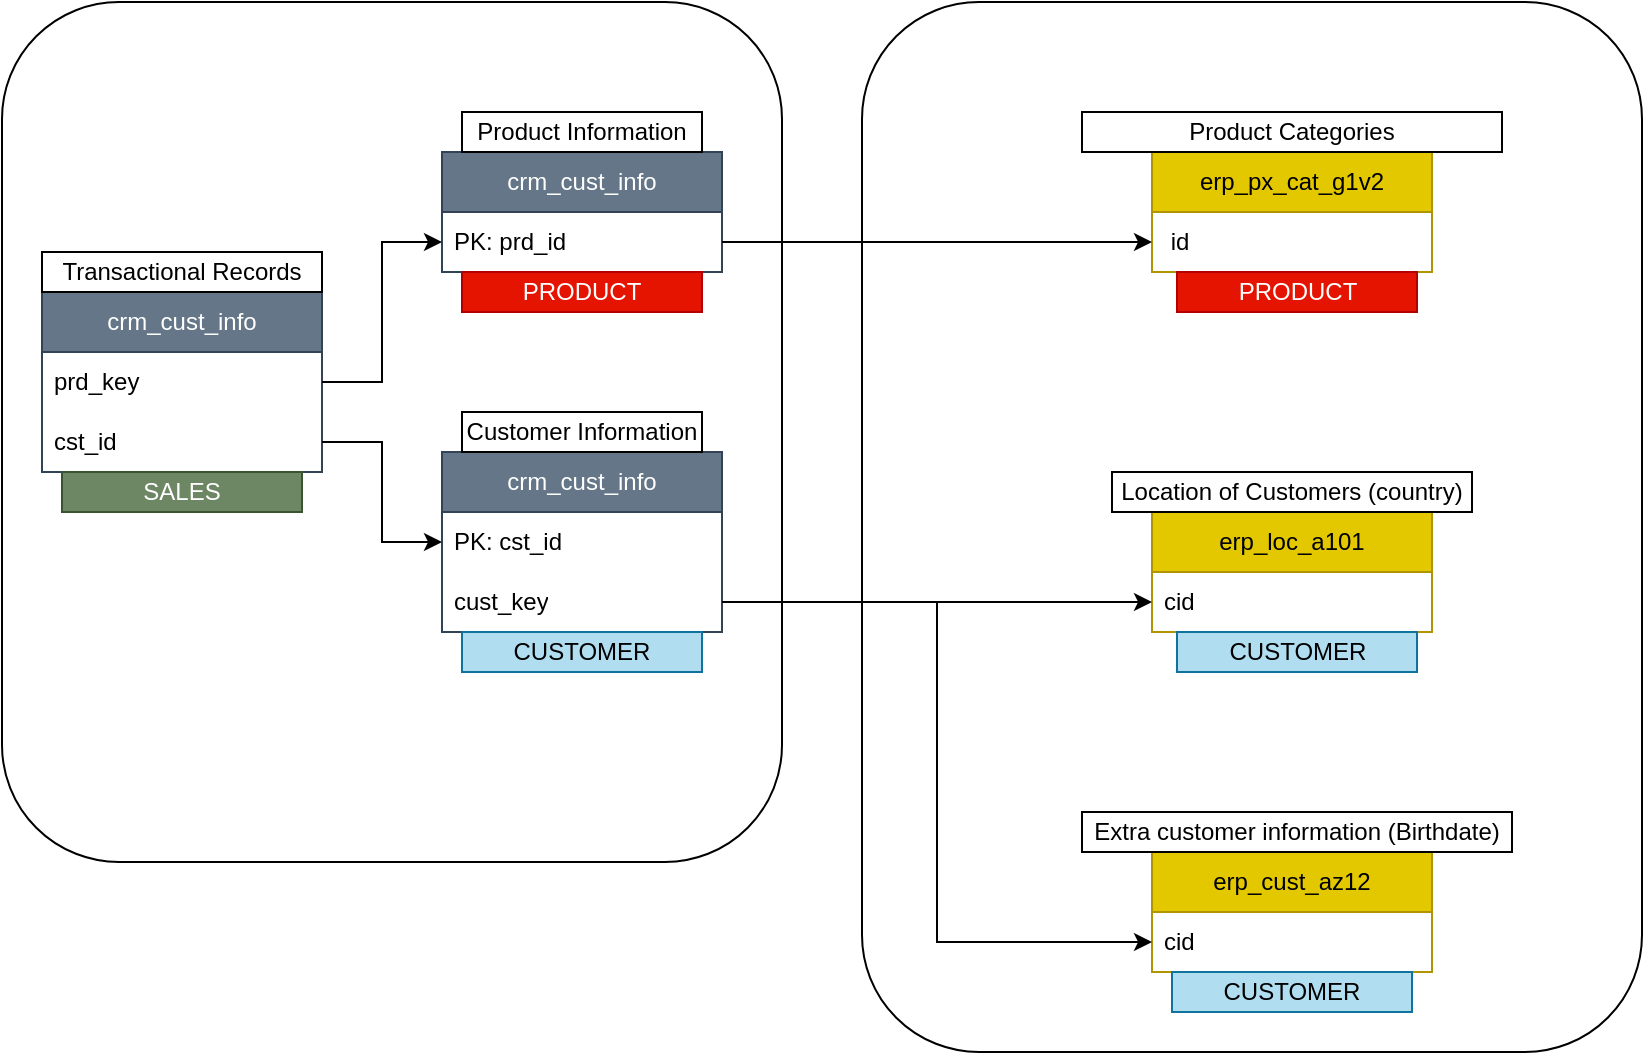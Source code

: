 <mxfile version="26.2.13">
  <diagram name="Page-1" id="ezdzqgArGskSTKTQgWVX">
    <mxGraphModel dx="948" dy="644" grid="1" gridSize="10" guides="1" tooltips="1" connect="1" arrows="1" fold="1" page="1" pageScale="1" pageWidth="827" pageHeight="1169" math="0" shadow="0">
      <root>
        <mxCell id="0" />
        <mxCell id="1" parent="0" />
        <mxCell id="2SV65qm75TuYQeTb2wNc-1" value="crm_cust_info" style="swimlane;fontStyle=0;childLayout=stackLayout;horizontal=1;startSize=30;horizontalStack=0;resizeParent=1;resizeParentMax=0;resizeLast=0;collapsible=1;marginBottom=0;whiteSpace=wrap;html=1;fillColor=#647687;fontColor=#ffffff;strokeColor=#314354;" vertex="1" parent="1">
          <mxGeometry x="240" y="290" width="140" height="90" as="geometry" />
        </mxCell>
        <mxCell id="2SV65qm75TuYQeTb2wNc-2" value="PK: cst_id" style="text;strokeColor=none;fillColor=none;align=left;verticalAlign=middle;spacingLeft=4;spacingRight=4;overflow=hidden;points=[[0,0.5],[1,0.5]];portConstraint=eastwest;rotatable=0;whiteSpace=wrap;html=1;" vertex="1" parent="2SV65qm75TuYQeTb2wNc-1">
          <mxGeometry y="30" width="140" height="30" as="geometry" />
        </mxCell>
        <mxCell id="2SV65qm75TuYQeTb2wNc-19" value="cust_key" style="text;strokeColor=none;fillColor=none;align=left;verticalAlign=middle;spacingLeft=4;spacingRight=4;overflow=hidden;points=[[0,0.5],[1,0.5]];portConstraint=eastwest;rotatable=0;whiteSpace=wrap;html=1;" vertex="1" parent="2SV65qm75TuYQeTb2wNc-1">
          <mxGeometry y="60" width="140" height="30" as="geometry" />
        </mxCell>
        <mxCell id="2SV65qm75TuYQeTb2wNc-5" value="Customer Information" style="rounded=0;whiteSpace=wrap;html=1;" vertex="1" parent="1">
          <mxGeometry x="250" y="270" width="120" height="20" as="geometry" />
        </mxCell>
        <mxCell id="2SV65qm75TuYQeTb2wNc-7" value="crm_cust_info" style="swimlane;fontStyle=0;childLayout=stackLayout;horizontal=1;startSize=30;horizontalStack=0;resizeParent=1;resizeParentMax=0;resizeLast=0;collapsible=1;marginBottom=0;whiteSpace=wrap;html=1;fillColor=#647687;fontColor=#ffffff;strokeColor=#314354;" vertex="1" parent="1">
          <mxGeometry x="240" y="140" width="140" height="60" as="geometry" />
        </mxCell>
        <mxCell id="2SV65qm75TuYQeTb2wNc-8" value="PK: prd_id" style="text;strokeColor=none;fillColor=none;align=left;verticalAlign=middle;spacingLeft=4;spacingRight=4;overflow=hidden;points=[[0,0.5],[1,0.5]];portConstraint=eastwest;rotatable=0;whiteSpace=wrap;html=1;" vertex="1" parent="2SV65qm75TuYQeTb2wNc-7">
          <mxGeometry y="30" width="140" height="30" as="geometry" />
        </mxCell>
        <mxCell id="2SV65qm75TuYQeTb2wNc-9" value="Product Information" style="rounded=0;whiteSpace=wrap;html=1;" vertex="1" parent="1">
          <mxGeometry x="250" y="120" width="120" height="20" as="geometry" />
        </mxCell>
        <mxCell id="2SV65qm75TuYQeTb2wNc-10" value="crm_cust_info" style="swimlane;fontStyle=0;childLayout=stackLayout;horizontal=1;startSize=30;horizontalStack=0;resizeParent=1;resizeParentMax=0;resizeLast=0;collapsible=1;marginBottom=0;whiteSpace=wrap;html=1;fillColor=#647687;fontColor=#ffffff;strokeColor=#314354;" vertex="1" parent="1">
          <mxGeometry x="40" y="210" width="140" height="90" as="geometry" />
        </mxCell>
        <mxCell id="2SV65qm75TuYQeTb2wNc-11" value="prd_key" style="text;strokeColor=none;fillColor=none;align=left;verticalAlign=middle;spacingLeft=4;spacingRight=4;overflow=hidden;points=[[0,0.5],[1,0.5]];portConstraint=eastwest;rotatable=0;whiteSpace=wrap;html=1;" vertex="1" parent="2SV65qm75TuYQeTb2wNc-10">
          <mxGeometry y="30" width="140" height="30" as="geometry" />
        </mxCell>
        <mxCell id="2SV65qm75TuYQeTb2wNc-13" value="cst_id" style="text;strokeColor=none;fillColor=none;align=left;verticalAlign=middle;spacingLeft=4;spacingRight=4;overflow=hidden;points=[[0,0.5],[1,0.5]];portConstraint=eastwest;rotatable=0;whiteSpace=wrap;html=1;" vertex="1" parent="2SV65qm75TuYQeTb2wNc-10">
          <mxGeometry y="60" width="140" height="30" as="geometry" />
        </mxCell>
        <mxCell id="2SV65qm75TuYQeTb2wNc-12" value="Transactional Records" style="rounded=0;whiteSpace=wrap;html=1;" vertex="1" parent="1">
          <mxGeometry x="40" y="190" width="140" height="20" as="geometry" />
        </mxCell>
        <mxCell id="2SV65qm75TuYQeTb2wNc-14" style="edgeStyle=orthogonalEdgeStyle;rounded=0;orthogonalLoop=1;jettySize=auto;html=1;entryX=0;entryY=0.5;entryDx=0;entryDy=0;" edge="1" parent="1" source="2SV65qm75TuYQeTb2wNc-13" target="2SV65qm75TuYQeTb2wNc-2">
          <mxGeometry relative="1" as="geometry" />
        </mxCell>
        <mxCell id="2SV65qm75TuYQeTb2wNc-15" style="edgeStyle=orthogonalEdgeStyle;rounded=0;orthogonalLoop=1;jettySize=auto;html=1;entryX=0;entryY=0.5;entryDx=0;entryDy=0;" edge="1" parent="1" source="2SV65qm75TuYQeTb2wNc-11" target="2SV65qm75TuYQeTb2wNc-8">
          <mxGeometry relative="1" as="geometry" />
        </mxCell>
        <mxCell id="2SV65qm75TuYQeTb2wNc-16" value="erp_px_cat_g1v2" style="swimlane;fontStyle=0;childLayout=stackLayout;horizontal=1;startSize=30;horizontalStack=0;resizeParent=1;resizeParentMax=0;resizeLast=0;collapsible=1;marginBottom=0;whiteSpace=wrap;html=1;fillColor=#e3c800;fontColor=#000000;strokeColor=#B09500;" vertex="1" parent="1">
          <mxGeometry x="595" y="140" width="140" height="60" as="geometry" />
        </mxCell>
        <mxCell id="2SV65qm75TuYQeTb2wNc-17" value="&amp;nbsp;id" style="text;strokeColor=none;fillColor=none;align=left;verticalAlign=middle;spacingLeft=4;spacingRight=4;overflow=hidden;points=[[0,0.5],[1,0.5]];portConstraint=eastwest;rotatable=0;whiteSpace=wrap;html=1;" vertex="1" parent="2SV65qm75TuYQeTb2wNc-16">
          <mxGeometry y="30" width="140" height="30" as="geometry" />
        </mxCell>
        <mxCell id="2SV65qm75TuYQeTb2wNc-18" value="Product Categories" style="rounded=0;whiteSpace=wrap;html=1;" vertex="1" parent="1">
          <mxGeometry x="560" y="120" width="210" height="20" as="geometry" />
        </mxCell>
        <mxCell id="2SV65qm75TuYQeTb2wNc-21" value="erp_loc_a101" style="swimlane;fontStyle=0;childLayout=stackLayout;horizontal=1;startSize=30;horizontalStack=0;resizeParent=1;resizeParentMax=0;resizeLast=0;collapsible=1;marginBottom=0;whiteSpace=wrap;html=1;fillColor=#e3c800;fontColor=#000000;strokeColor=#B09500;" vertex="1" parent="1">
          <mxGeometry x="595" y="320" width="140" height="60" as="geometry" />
        </mxCell>
        <mxCell id="2SV65qm75TuYQeTb2wNc-22" value="cid" style="text;strokeColor=none;fillColor=none;align=left;verticalAlign=middle;spacingLeft=4;spacingRight=4;overflow=hidden;points=[[0,0.5],[1,0.5]];portConstraint=eastwest;rotatable=0;whiteSpace=wrap;html=1;" vertex="1" parent="2SV65qm75TuYQeTb2wNc-21">
          <mxGeometry y="30" width="140" height="30" as="geometry" />
        </mxCell>
        <mxCell id="2SV65qm75TuYQeTb2wNc-23" value="Location of Customers (country)" style="rounded=0;whiteSpace=wrap;html=1;" vertex="1" parent="1">
          <mxGeometry x="575" y="300" width="180" height="20" as="geometry" />
        </mxCell>
        <mxCell id="2SV65qm75TuYQeTb2wNc-24" style="edgeStyle=orthogonalEdgeStyle;rounded=0;orthogonalLoop=1;jettySize=auto;html=1;entryX=0;entryY=0.5;entryDx=0;entryDy=0;" edge="1" parent="1" source="2SV65qm75TuYQeTb2wNc-19" target="2SV65qm75TuYQeTb2wNc-22">
          <mxGeometry relative="1" as="geometry" />
        </mxCell>
        <mxCell id="2SV65qm75TuYQeTb2wNc-25" value="erp_cust_az12" style="swimlane;fontStyle=0;childLayout=stackLayout;horizontal=1;startSize=30;horizontalStack=0;resizeParent=1;resizeParentMax=0;resizeLast=0;collapsible=1;marginBottom=0;whiteSpace=wrap;html=1;fillColor=#e3c800;fontColor=#000000;strokeColor=#B09500;" vertex="1" parent="1">
          <mxGeometry x="595" y="490" width="140" height="60" as="geometry" />
        </mxCell>
        <mxCell id="2SV65qm75TuYQeTb2wNc-26" value="cid" style="text;strokeColor=none;fillColor=none;align=left;verticalAlign=middle;spacingLeft=4;spacingRight=4;overflow=hidden;points=[[0,0.5],[1,0.5]];portConstraint=eastwest;rotatable=0;whiteSpace=wrap;html=1;" vertex="1" parent="2SV65qm75TuYQeTb2wNc-25">
          <mxGeometry y="30" width="140" height="30" as="geometry" />
        </mxCell>
        <mxCell id="2SV65qm75TuYQeTb2wNc-27" value="Extra customer information (Birthdate)" style="rounded=0;whiteSpace=wrap;html=1;" vertex="1" parent="1">
          <mxGeometry x="560" y="470" width="215" height="20" as="geometry" />
        </mxCell>
        <mxCell id="2SV65qm75TuYQeTb2wNc-29" style="edgeStyle=orthogonalEdgeStyle;rounded=0;orthogonalLoop=1;jettySize=auto;html=1;entryX=0;entryY=0.5;entryDx=0;entryDy=0;" edge="1" parent="1" source="2SV65qm75TuYQeTb2wNc-19" target="2SV65qm75TuYQeTb2wNc-26">
          <mxGeometry relative="1" as="geometry" />
        </mxCell>
        <mxCell id="2SV65qm75TuYQeTb2wNc-31" style="edgeStyle=orthogonalEdgeStyle;rounded=0;orthogonalLoop=1;jettySize=auto;html=1;entryX=0;entryY=0.5;entryDx=0;entryDy=0;" edge="1" parent="1" source="2SV65qm75TuYQeTb2wNc-8" target="2SV65qm75TuYQeTb2wNc-17">
          <mxGeometry relative="1" as="geometry" />
        </mxCell>
        <mxCell id="2SV65qm75TuYQeTb2wNc-33" value="" style="rounded=1;whiteSpace=wrap;html=1;fillColor=none;" vertex="1" parent="1">
          <mxGeometry x="20" y="65" width="390" height="430" as="geometry" />
        </mxCell>
        <mxCell id="2SV65qm75TuYQeTb2wNc-38" value="" style="rounded=1;whiteSpace=wrap;html=1;fillColor=none;" vertex="1" parent="1">
          <mxGeometry x="450" y="65" width="390" height="525" as="geometry" />
        </mxCell>
        <mxCell id="2SV65qm75TuYQeTb2wNc-39" value="PRODUCT" style="rounded=0;whiteSpace=wrap;html=1;fillColor=#e51400;fontColor=#ffffff;strokeColor=#B20000;" vertex="1" parent="1">
          <mxGeometry x="250" y="200" width="120" height="20" as="geometry" />
        </mxCell>
        <mxCell id="2SV65qm75TuYQeTb2wNc-40" value="PRODUCT" style="rounded=0;whiteSpace=wrap;html=1;fillColor=#e51400;fontColor=#ffffff;strokeColor=#B20000;" vertex="1" parent="1">
          <mxGeometry x="607.5" y="200" width="120" height="20" as="geometry" />
        </mxCell>
        <mxCell id="2SV65qm75TuYQeTb2wNc-41" value="CUSTOMER" style="rounded=0;whiteSpace=wrap;html=1;fillColor=#b1ddf0;strokeColor=#10739e;" vertex="1" parent="1">
          <mxGeometry x="250" y="380" width="120" height="20" as="geometry" />
        </mxCell>
        <mxCell id="2SV65qm75TuYQeTb2wNc-42" value="CUSTOMER" style="rounded=0;whiteSpace=wrap;html=1;fillColor=#b1ddf0;strokeColor=#10739e;" vertex="1" parent="1">
          <mxGeometry x="607.5" y="380" width="120" height="20" as="geometry" />
        </mxCell>
        <mxCell id="2SV65qm75TuYQeTb2wNc-43" value="CUSTOMER" style="rounded=0;whiteSpace=wrap;html=1;fillColor=#b1ddf0;strokeColor=#10739e;" vertex="1" parent="1">
          <mxGeometry x="605" y="550" width="120" height="20" as="geometry" />
        </mxCell>
        <mxCell id="2SV65qm75TuYQeTb2wNc-44" value="SALES" style="rounded=0;whiteSpace=wrap;html=1;fillColor=#6d8764;strokeColor=#3A5431;fontColor=#ffffff;" vertex="1" parent="1">
          <mxGeometry x="50" y="300" width="120" height="20" as="geometry" />
        </mxCell>
      </root>
    </mxGraphModel>
  </diagram>
</mxfile>
